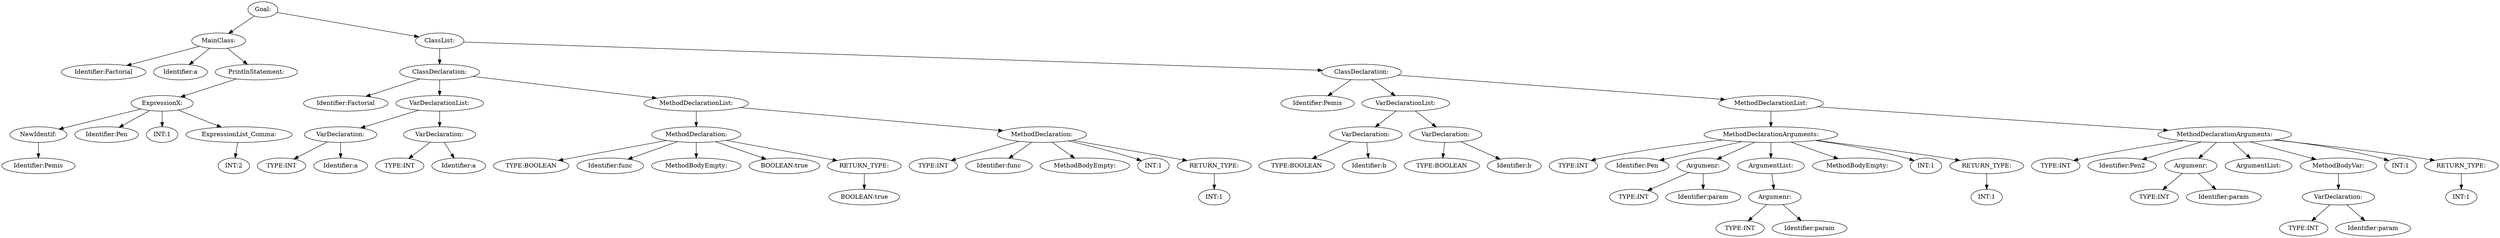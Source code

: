 digraph {
n0 [label="Goal:"];
n1 [label="MainClass:"];
n2 [label="Identifier:Factorial"];
n1 -> n2
n3 [label="Identifier:a"];
n1 -> n3
n4 [label="PrintlnStatement:"];
n5 [label="ExpressionX:"];
n6 [label="NewIdentif:"];
n7 [label="Identifier:Pemis"];
n6 -> n7
n5 -> n6
n8 [label="Identifier:Pen"];
n5 -> n8
n9 [label="INT:1"];
n5 -> n9
n10 [label="ExpressionList_Comma:"];
n11 [label="INT:2"];
n10 -> n11
n5 -> n10
n4 -> n5
n1 -> n4
n0 -> n1
n12 [label="ClassList:"];
n13 [label="ClassDeclaration:"];
n14 [label="Identifier:Factorial"];
n13 -> n14
n15 [label="VarDeclarationList:"];
n16 [label="VarDeclaration:"];
n17 [label="TYPE:INT"];
n16 -> n17
n18 [label="Identifier:a"];
n16 -> n18
n15 -> n16
n19 [label="VarDeclaration:"];
n20 [label="TYPE:INT"];
n19 -> n20
n21 [label="Identifier:a"];
n19 -> n21
n15 -> n19
n13 -> n15
n22 [label="MethodDeclarationList:"];
n23 [label="MethodDeclaration:"];
n24 [label="TYPE:BOOLEAN"];
n23 -> n24
n25 [label="Identifier:func"];
n23 -> n25
n26 [label="MethodBodyEmpty:"];
n23 -> n26
n27 [label="BOOLEAN:true"];
n23 -> n27
n28 [label="RETURN_TYPE:"];
n29 [label="BOOLEAN:true"];
n28 -> n29
n23 -> n28
n22 -> n23
n30 [label="MethodDeclaration:"];
n31 [label="TYPE:INT"];
n30 -> n31
n32 [label="Identifier:func"];
n30 -> n32
n33 [label="MethodBodyEmpty:"];
n30 -> n33
n34 [label="INT:1"];
n30 -> n34
n35 [label="RETURN_TYPE:"];
n36 [label="INT:1"];
n35 -> n36
n30 -> n35
n22 -> n30
n13 -> n22
n12 -> n13
n37 [label="ClassDeclaration:"];
n38 [label="Identifier:Pemis"];
n37 -> n38
n39 [label="VarDeclarationList:"];
n40 [label="VarDeclaration:"];
n41 [label="TYPE:BOOLEAN"];
n40 -> n41
n42 [label="Identifier:b"];
n40 -> n42
n39 -> n40
n43 [label="VarDeclaration:"];
n44 [label="TYPE:BOOLEAN"];
n43 -> n44
n45 [label="Identifier:b"];
n43 -> n45
n39 -> n43
n37 -> n39
n46 [label="MethodDeclarationList:"];
n47 [label="MethodDeclarationArguments:"];
n48 [label="TYPE:INT"];
n47 -> n48
n49 [label="Identifier:Pen"];
n47 -> n49
n50 [label="Argumenr:"];
n51 [label="TYPE:INT"];
n50 -> n51
n52 [label="Identifier:param"];
n50 -> n52
n47 -> n50
n53 [label="ArgumentList:"];
n54 [label="Argumenr:"];
n55 [label="TYPE:INT"];
n54 -> n55
n56 [label="Identifier:param"];
n54 -> n56
n53 -> n54
n47 -> n53
n57 [label="MethodBodyEmpty:"];
n47 -> n57
n58 [label="INT:1"];
n47 -> n58
n59 [label="RETURN_TYPE:"];
n60 [label="INT:1"];
n59 -> n60
n47 -> n59
n46 -> n47
n61 [label="MethodDeclarationArguments:"];
n62 [label="TYPE:INT"];
n61 -> n62
n63 [label="Identifier:Pen2"];
n61 -> n63
n64 [label="Argumenr:"];
n65 [label="TYPE:INT"];
n64 -> n65
n66 [label="Identifier:param"];
n64 -> n66
n61 -> n64
n67 [label="ArgumentList:"];
n61 -> n67
n68 [label="MethodBodyVar:"];
n69 [label="VarDeclaration:"];
n70 [label="TYPE:INT"];
n69 -> n70
n71 [label="Identifier:param"];
n69 -> n71
n68 -> n69
n61 -> n68
n72 [label="INT:1"];
n61 -> n72
n73 [label="RETURN_TYPE:"];
n74 [label="INT:1"];
n73 -> n74
n61 -> n73
n46 -> n61
n37 -> n46
n12 -> n37
n0 -> n12
}
